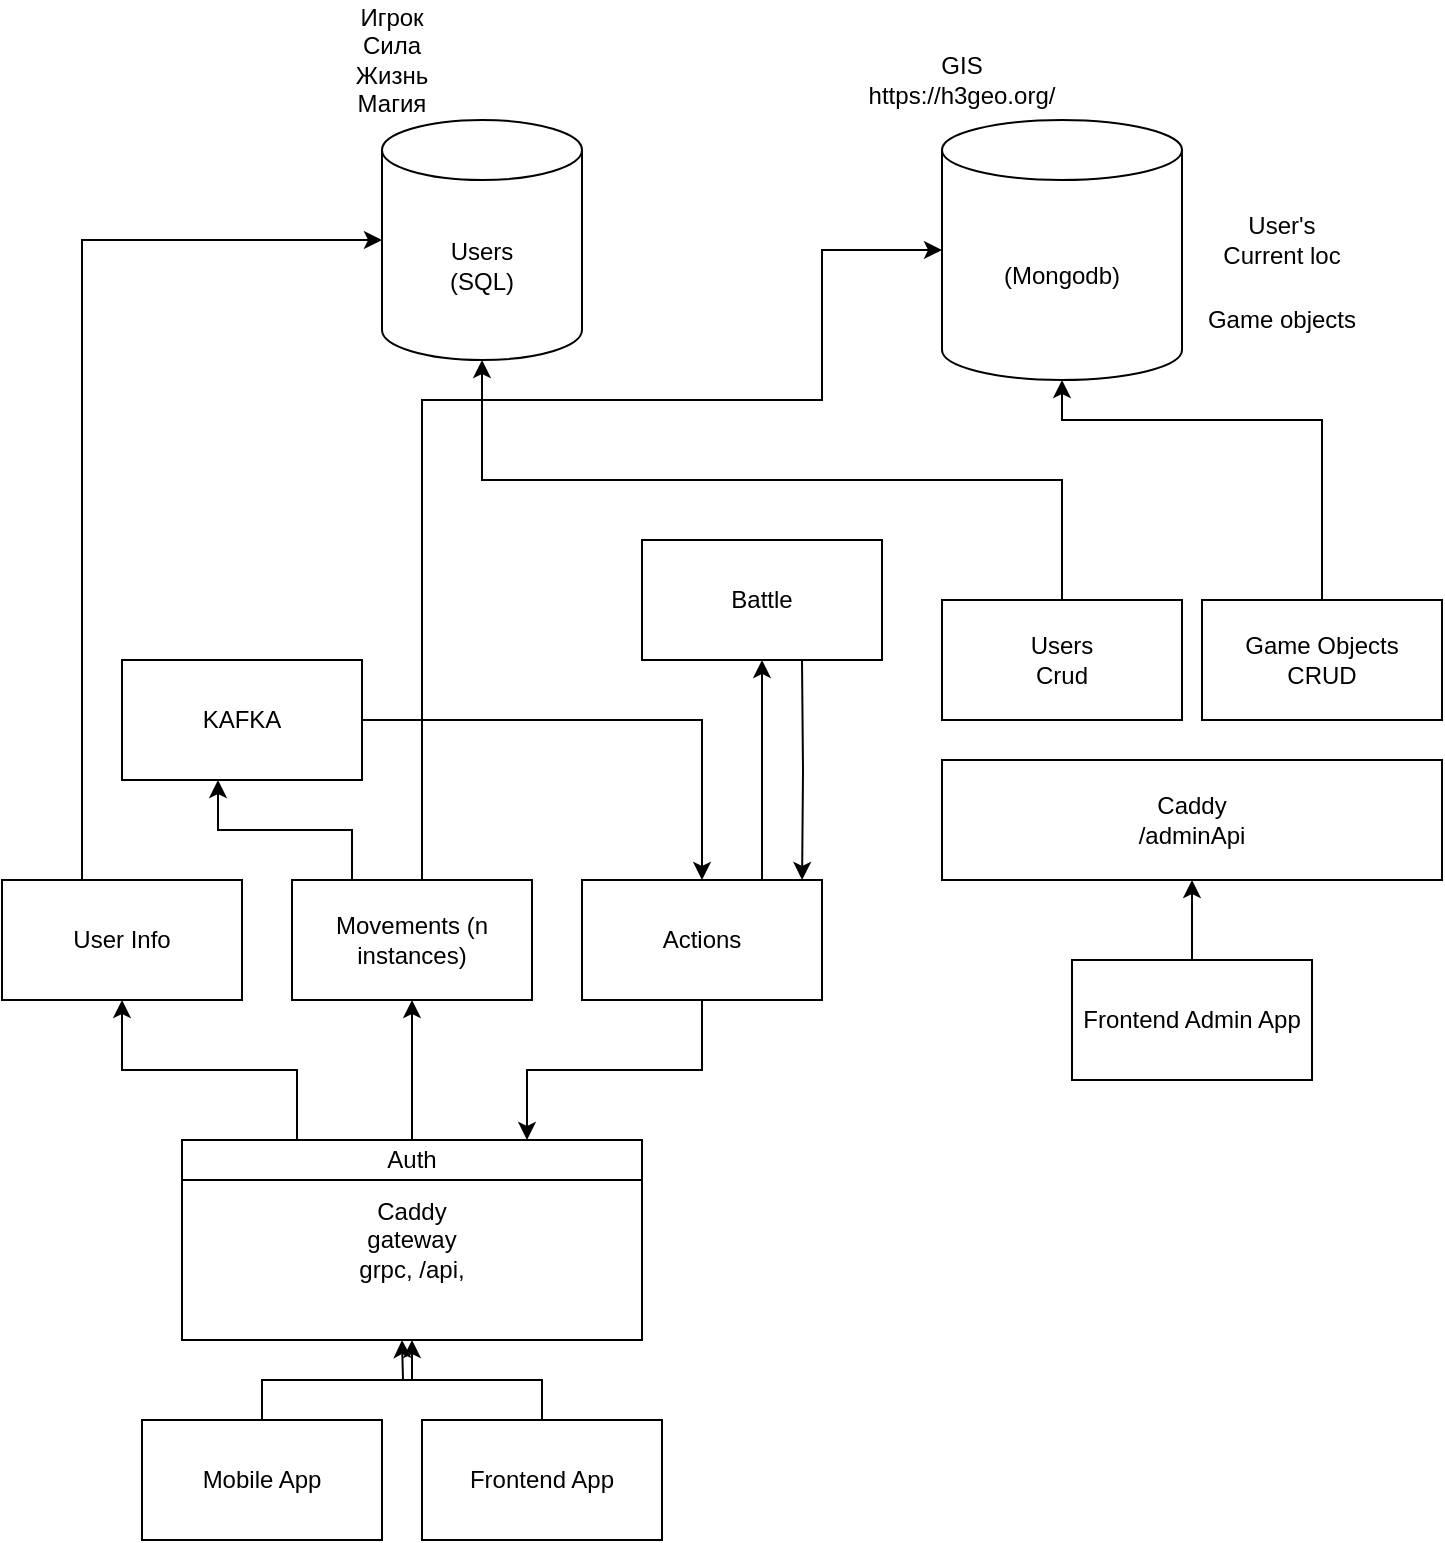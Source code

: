 <mxfile version="24.2.8" type="device">
  <diagram name="Страница — 1" id="EWhO3Gx6XxkC-h6U1Y10">
    <mxGraphModel dx="2261" dy="746" grid="1" gridSize="10" guides="1" tooltips="1" connect="1" arrows="1" fold="1" page="1" pageScale="1" pageWidth="827" pageHeight="1169" math="0" shadow="0">
      <root>
        <mxCell id="0" />
        <mxCell id="1" parent="0" />
        <mxCell id="rnhfAIAg3B75eq5cqrT6-17" style="edgeStyle=orthogonalEdgeStyle;rounded=0;orthogonalLoop=1;jettySize=auto;html=1;exitX=0.5;exitY=0;exitDx=0;exitDy=0;entryX=0.5;entryY=1;entryDx=0;entryDy=0;" parent="1" source="rnhfAIAg3B75eq5cqrT6-3" target="rnhfAIAg3B75eq5cqrT6-6" edge="1">
          <mxGeometry relative="1" as="geometry" />
        </mxCell>
        <mxCell id="rnhfAIAg3B75eq5cqrT6-3" value="Mobile App" style="rounded=0;whiteSpace=wrap;html=1;" parent="1" vertex="1">
          <mxGeometry x="-90" y="840" width="120" height="60" as="geometry" />
        </mxCell>
        <mxCell id="rnhfAIAg3B75eq5cqrT6-18" style="edgeStyle=orthogonalEdgeStyle;rounded=0;orthogonalLoop=1;jettySize=auto;html=1;exitX=0.5;exitY=0;exitDx=0;exitDy=0;" parent="1" source="rnhfAIAg3B75eq5cqrT6-4" edge="1">
          <mxGeometry relative="1" as="geometry">
            <mxPoint x="40" y="800" as="targetPoint" />
          </mxGeometry>
        </mxCell>
        <mxCell id="rnhfAIAg3B75eq5cqrT6-4" value="Frontend App" style="rounded=0;whiteSpace=wrap;html=1;" parent="1" vertex="1">
          <mxGeometry x="50" y="840" width="120" height="60" as="geometry" />
        </mxCell>
        <mxCell id="rnhfAIAg3B75eq5cqrT6-19" style="edgeStyle=orthogonalEdgeStyle;rounded=0;orthogonalLoop=1;jettySize=auto;html=1;exitX=0.5;exitY=0;exitDx=0;exitDy=0;entryX=0.5;entryY=1;entryDx=0;entryDy=0;" parent="1" source="rnhfAIAg3B75eq5cqrT6-5" target="rnhfAIAg3B75eq5cqrT6-16" edge="1">
          <mxGeometry relative="1" as="geometry" />
        </mxCell>
        <mxCell id="rnhfAIAg3B75eq5cqrT6-5" value="Frontend Admin App" style="rounded=0;whiteSpace=wrap;html=1;" parent="1" vertex="1">
          <mxGeometry x="375" y="610" width="120" height="60" as="geometry" />
        </mxCell>
        <mxCell id="rnhfAIAg3B75eq5cqrT6-6" value="Caddy&lt;br&gt;gateway &lt;br&gt;grpc, /api, " style="rounded=0;whiteSpace=wrap;html=1;" parent="1" vertex="1">
          <mxGeometry x="-70" y="700" width="230" height="100" as="geometry" />
        </mxCell>
        <mxCell id="rnhfAIAg3B75eq5cqrT6-7" value="Users&lt;br&gt;(SQL)" style="shape=cylinder3;whiteSpace=wrap;html=1;boundedLbl=1;backgroundOutline=1;size=15;" parent="1" vertex="1">
          <mxGeometry x="30" y="190" width="100" height="120" as="geometry" />
        </mxCell>
        <mxCell id="rnhfAIAg3B75eq5cqrT6-8" value="(Mongodb)" style="shape=cylinder3;whiteSpace=wrap;html=1;boundedLbl=1;backgroundOutline=1;size=15;" parent="1" vertex="1">
          <mxGeometry x="310" y="190" width="120" height="130" as="geometry" />
        </mxCell>
        <mxCell id="rnhfAIAg3B75eq5cqrT6-10" value="Игрок&lt;br&gt;Сила&lt;br&gt;Жизнь&lt;br&gt;Магия" style="text;html=1;strokeColor=none;fillColor=none;align=center;verticalAlign=middle;whiteSpace=wrap;rounded=0;" parent="1" vertex="1">
          <mxGeometry x="-10" y="130" width="90" height="60" as="geometry" />
        </mxCell>
        <mxCell id="rnhfAIAg3B75eq5cqrT6-13" value="GIS&lt;br&gt;https://h3geo.org/" style="text;html=1;strokeColor=none;fillColor=none;align=center;verticalAlign=middle;whiteSpace=wrap;rounded=0;" parent="1" vertex="1">
          <mxGeometry x="250" y="140" width="140" height="60" as="geometry" />
        </mxCell>
        <mxCell id="rnhfAIAg3B75eq5cqrT6-14" value="User&#39;s &lt;br&gt;Current loc" style="text;html=1;strokeColor=none;fillColor=none;align=center;verticalAlign=middle;whiteSpace=wrap;rounded=0;" parent="1" vertex="1">
          <mxGeometry x="425" y="235" width="110" height="30" as="geometry" />
        </mxCell>
        <mxCell id="rnhfAIAg3B75eq5cqrT6-15" value="Game objects" style="text;html=1;strokeColor=none;fillColor=none;align=center;verticalAlign=middle;whiteSpace=wrap;rounded=0;" parent="1" vertex="1">
          <mxGeometry x="430" y="270" width="100" height="40" as="geometry" />
        </mxCell>
        <mxCell id="rnhfAIAg3B75eq5cqrT6-16" value="Caddy&lt;br&gt;/adminApi&lt;br&gt;" style="rounded=0;whiteSpace=wrap;html=1;" parent="1" vertex="1">
          <mxGeometry x="310" y="510" width="250" height="60" as="geometry" />
        </mxCell>
        <mxCell id="rnhfAIAg3B75eq5cqrT6-20" value="Game Objects &lt;br&gt;CRUD" style="rounded=0;whiteSpace=wrap;html=1;" parent="1" vertex="1">
          <mxGeometry x="440" y="430" width="120" height="60" as="geometry" />
        </mxCell>
        <mxCell id="rnhfAIAg3B75eq5cqrT6-21" value="Users&lt;br&gt;Crud" style="rounded=0;whiteSpace=wrap;html=1;" parent="1" vertex="1">
          <mxGeometry x="310" y="430" width="120" height="60" as="geometry" />
        </mxCell>
        <mxCell id="rnhfAIAg3B75eq5cqrT6-22" style="edgeStyle=orthogonalEdgeStyle;rounded=0;orthogonalLoop=1;jettySize=auto;html=1;exitX=0.5;exitY=0;exitDx=0;exitDy=0;entryX=0.5;entryY=1;entryDx=0;entryDy=0;entryPerimeter=0;" parent="1" source="rnhfAIAg3B75eq5cqrT6-21" target="rnhfAIAg3B75eq5cqrT6-7" edge="1">
          <mxGeometry relative="1" as="geometry" />
        </mxCell>
        <mxCell id="rnhfAIAg3B75eq5cqrT6-23" style="edgeStyle=orthogonalEdgeStyle;rounded=0;orthogonalLoop=1;jettySize=auto;html=1;exitX=0.5;exitY=0;exitDx=0;exitDy=0;entryX=0.5;entryY=1;entryDx=0;entryDy=0;entryPerimeter=0;" parent="1" source="rnhfAIAg3B75eq5cqrT6-20" target="rnhfAIAg3B75eq5cqrT6-8" edge="1">
          <mxGeometry relative="1" as="geometry">
            <Array as="points">
              <mxPoint x="500" y="340" />
              <mxPoint x="370" y="340" />
            </Array>
          </mxGeometry>
        </mxCell>
        <mxCell id="rnhfAIAg3B75eq5cqrT6-45" style="edgeStyle=orthogonalEdgeStyle;rounded=0;orthogonalLoop=1;jettySize=auto;html=1;exitX=0.5;exitY=0;exitDx=0;exitDy=0;entryX=0;entryY=0.5;entryDx=0;entryDy=0;entryPerimeter=0;" parent="1" source="rnhfAIAg3B75eq5cqrT6-24" target="rnhfAIAg3B75eq5cqrT6-7" edge="1">
          <mxGeometry relative="1" as="geometry">
            <mxPoint y="330" as="targetPoint" />
            <Array as="points">
              <mxPoint x="-120" y="570" />
              <mxPoint x="-120" y="250" />
            </Array>
          </mxGeometry>
        </mxCell>
        <mxCell id="rnhfAIAg3B75eq5cqrT6-24" value="User Info" style="rounded=0;whiteSpace=wrap;html=1;" parent="1" vertex="1">
          <mxGeometry x="-160" y="570" width="120" height="60" as="geometry" />
        </mxCell>
        <mxCell id="rnhfAIAg3B75eq5cqrT6-29" style="edgeStyle=orthogonalEdgeStyle;rounded=0;orthogonalLoop=1;jettySize=auto;html=1;exitX=0.5;exitY=0;exitDx=0;exitDy=0;entryX=0.5;entryY=1;entryDx=0;entryDy=0;" parent="1" source="rnhfAIAg3B75eq5cqrT6-25" target="rnhfAIAg3B75eq5cqrT6-27" edge="1">
          <mxGeometry relative="1" as="geometry" />
        </mxCell>
        <mxCell id="rnhfAIAg3B75eq5cqrT6-44" style="edgeStyle=orthogonalEdgeStyle;rounded=0;orthogonalLoop=1;jettySize=auto;html=1;exitX=0.25;exitY=0;exitDx=0;exitDy=0;entryX=0.5;entryY=1;entryDx=0;entryDy=0;" parent="1" source="rnhfAIAg3B75eq5cqrT6-25" target="rnhfAIAg3B75eq5cqrT6-24" edge="1">
          <mxGeometry relative="1" as="geometry" />
        </mxCell>
        <mxCell id="rnhfAIAg3B75eq5cqrT6-25" value="Auth" style="rounded=0;whiteSpace=wrap;html=1;" parent="1" vertex="1">
          <mxGeometry x="-70" y="700" width="230" height="20" as="geometry" />
        </mxCell>
        <mxCell id="rnhfAIAg3B75eq5cqrT6-26" value="Battle" style="rounded=0;whiteSpace=wrap;html=1;" parent="1" vertex="1">
          <mxGeometry x="160" y="400" width="120" height="60" as="geometry" />
        </mxCell>
        <mxCell id="rnhfAIAg3B75eq5cqrT6-36" style="edgeStyle=orthogonalEdgeStyle;rounded=0;orthogonalLoop=1;jettySize=auto;html=1;exitX=0.5;exitY=0;exitDx=0;exitDy=0;entryX=0;entryY=0.5;entryDx=0;entryDy=0;entryPerimeter=0;" parent="1" source="rnhfAIAg3B75eq5cqrT6-27" target="rnhfAIAg3B75eq5cqrT6-8" edge="1">
          <mxGeometry relative="1" as="geometry">
            <mxPoint x="260" y="340" as="targetPoint" />
            <Array as="points">
              <mxPoint x="50" y="330" />
              <mxPoint x="250" y="330" />
              <mxPoint x="250" y="255" />
            </Array>
          </mxGeometry>
        </mxCell>
        <mxCell id="rnhfAIAg3B75eq5cqrT6-27" value="Movements (n instances)" style="rounded=0;whiteSpace=wrap;html=1;" parent="1" vertex="1">
          <mxGeometry x="-15" y="570" width="120" height="60" as="geometry" />
        </mxCell>
        <mxCell id="rnhfAIAg3B75eq5cqrT6-41" style="edgeStyle=orthogonalEdgeStyle;rounded=0;orthogonalLoop=1;jettySize=auto;html=1;exitX=0.75;exitY=0;exitDx=0;exitDy=0;entryX=0.5;entryY=1;entryDx=0;entryDy=0;" parent="1" source="rnhfAIAg3B75eq5cqrT6-35" target="rnhfAIAg3B75eq5cqrT6-26" edge="1">
          <mxGeometry relative="1" as="geometry" />
        </mxCell>
        <mxCell id="rnhfAIAg3B75eq5cqrT6-43" style="edgeStyle=orthogonalEdgeStyle;rounded=0;orthogonalLoop=1;jettySize=auto;html=1;exitX=0.5;exitY=1;exitDx=0;exitDy=0;entryX=0.75;entryY=0;entryDx=0;entryDy=0;" parent="1" source="rnhfAIAg3B75eq5cqrT6-35" target="rnhfAIAg3B75eq5cqrT6-25" edge="1">
          <mxGeometry relative="1" as="geometry" />
        </mxCell>
        <mxCell id="rnhfAIAg3B75eq5cqrT6-35" value="Actions" style="rounded=0;whiteSpace=wrap;html=1;" parent="1" vertex="1">
          <mxGeometry x="130" y="570" width="120" height="60" as="geometry" />
        </mxCell>
        <mxCell id="rnhfAIAg3B75eq5cqrT6-38" style="edgeStyle=orthogonalEdgeStyle;rounded=0;orthogonalLoop=1;jettySize=auto;html=1;exitX=1;exitY=0.5;exitDx=0;exitDy=0;entryX=0.5;entryY=0;entryDx=0;entryDy=0;" parent="1" source="rnhfAIAg3B75eq5cqrT6-37" target="rnhfAIAg3B75eq5cqrT6-35" edge="1">
          <mxGeometry relative="1" as="geometry" />
        </mxCell>
        <mxCell id="rnhfAIAg3B75eq5cqrT6-37" value="KAFKA" style="rounded=0;whiteSpace=wrap;html=1;" parent="1" vertex="1">
          <mxGeometry x="-100" y="460" width="120" height="60" as="geometry" />
        </mxCell>
        <mxCell id="rnhfAIAg3B75eq5cqrT6-39" style="edgeStyle=orthogonalEdgeStyle;rounded=0;orthogonalLoop=1;jettySize=auto;html=1;exitX=0.25;exitY=0;exitDx=0;exitDy=0;entryX=0.4;entryY=1;entryDx=0;entryDy=0;entryPerimeter=0;" parent="1" source="rnhfAIAg3B75eq5cqrT6-27" target="rnhfAIAg3B75eq5cqrT6-37" edge="1">
          <mxGeometry relative="1" as="geometry" />
        </mxCell>
        <mxCell id="rnhfAIAg3B75eq5cqrT6-42" style="edgeStyle=orthogonalEdgeStyle;rounded=0;orthogonalLoop=1;jettySize=auto;html=1;entryX=0.917;entryY=0;entryDx=0;entryDy=0;entryPerimeter=0;" parent="1" target="rnhfAIAg3B75eq5cqrT6-35" edge="1">
          <mxGeometry relative="1" as="geometry">
            <mxPoint x="240" y="460" as="sourcePoint" />
          </mxGeometry>
        </mxCell>
      </root>
    </mxGraphModel>
  </diagram>
</mxfile>

